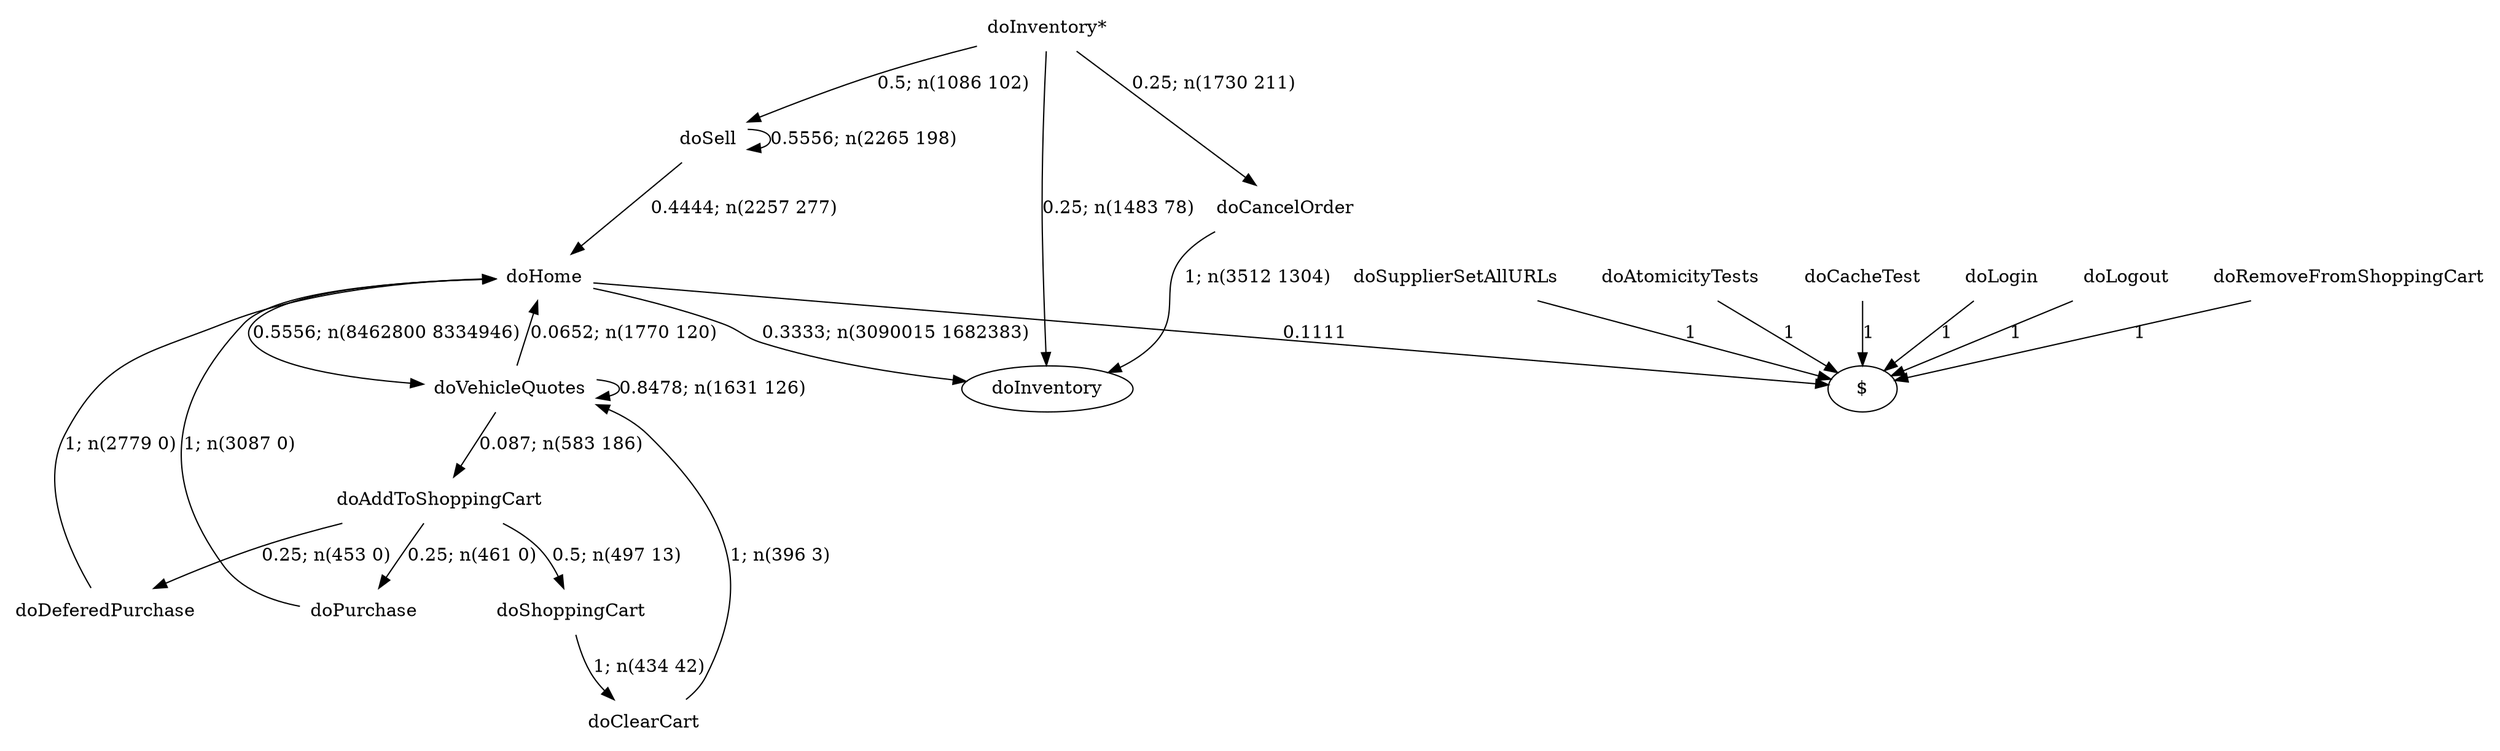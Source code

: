 digraph G {"doInventory*" [label="doInventory*",shape=none];"doSupplierSetAllURLs" [label="doSupplierSetAllURLs",shape=none];"doAtomicityTests" [label="doAtomicityTests",shape=none];"doCacheTest" [label="doCacheTest",shape=none];"doLogin" [label="doLogin",shape=none];"doVehicleQuotes" [label="doVehicleQuotes",shape=none];"doAddToShoppingCart" [label="doAddToShoppingCart",shape=none];"doDeferedPurchase" [label="doDeferedPurchase",shape=none];"doHome" [label="doHome",shape=none];"doShoppingCart" [label="doShoppingCart",shape=none];"doClearCart" [label="doClearCart",shape=none];"doPurchase" [label="doPurchase",shape=none];"doSell" [label="doSell",shape=none];"doLogout" [label="doLogout",shape=none];"doCancelOrder" [label="doCancelOrder",shape=none];"doRemoveFromShoppingCart" [label="doRemoveFromShoppingCart",shape=none];"doInventory*"->"doInventory" [style=solid,label="0.25; n(1483 78)"];"doInventory*"->"doSell" [style=solid,label="0.5; n(1086 102)"];"doInventory*"->"doCancelOrder" [style=solid,label="0.25; n(1730 211)"];"doSupplierSetAllURLs"->"$" [style=solid,label="1"];"doAtomicityTests"->"$" [style=solid,label="1"];"doCacheTest"->"$" [style=solid,label="1"];"doLogin"->"$" [style=solid,label="1"];"doVehicleQuotes"->"doVehicleQuotes" [style=solid,label="0.8478; n(1631 126)"];"doVehicleQuotes"->"doAddToShoppingCart" [style=solid,label="0.087; n(583 186)"];"doVehicleQuotes"->"doHome" [style=solid,label="0.0652; n(1770 120)"];"doAddToShoppingCart"->"doDeferedPurchase" [style=solid,label="0.25; n(453 0)"];"doAddToShoppingCart"->"doShoppingCart" [style=solid,label="0.5; n(497 13)"];"doAddToShoppingCart"->"doPurchase" [style=solid,label="0.25; n(461 0)"];"doDeferedPurchase"->"doHome" [style=solid,label="1; n(2779 0)"];"doHome"->"doInventory" [style=solid,label="0.3333; n(3090015 1682383)"];"doHome"->"doVehicleQuotes" [style=solid,label="0.5556; n(8462800 8334946)"];"doHome"->"$" [style=solid,label="0.1111"];"doShoppingCart"->"doClearCart" [style=solid,label="1; n(434 42)"];"doClearCart"->"doVehicleQuotes" [style=solid,label="1; n(396 3)"];"doPurchase"->"doHome" [style=solid,label="1; n(3087 0)"];"doSell"->"doHome" [style=solid,label="0.4444; n(2257 277)"];"doSell"->"doSell" [style=solid,label="0.5556; n(2265 198)"];"doLogout"->"$" [style=solid,label="1"];"doCancelOrder"->"doInventory" [style=solid,label="1; n(3512 1304)"];"doRemoveFromShoppingCart"->"$" [style=solid,label="1"];}